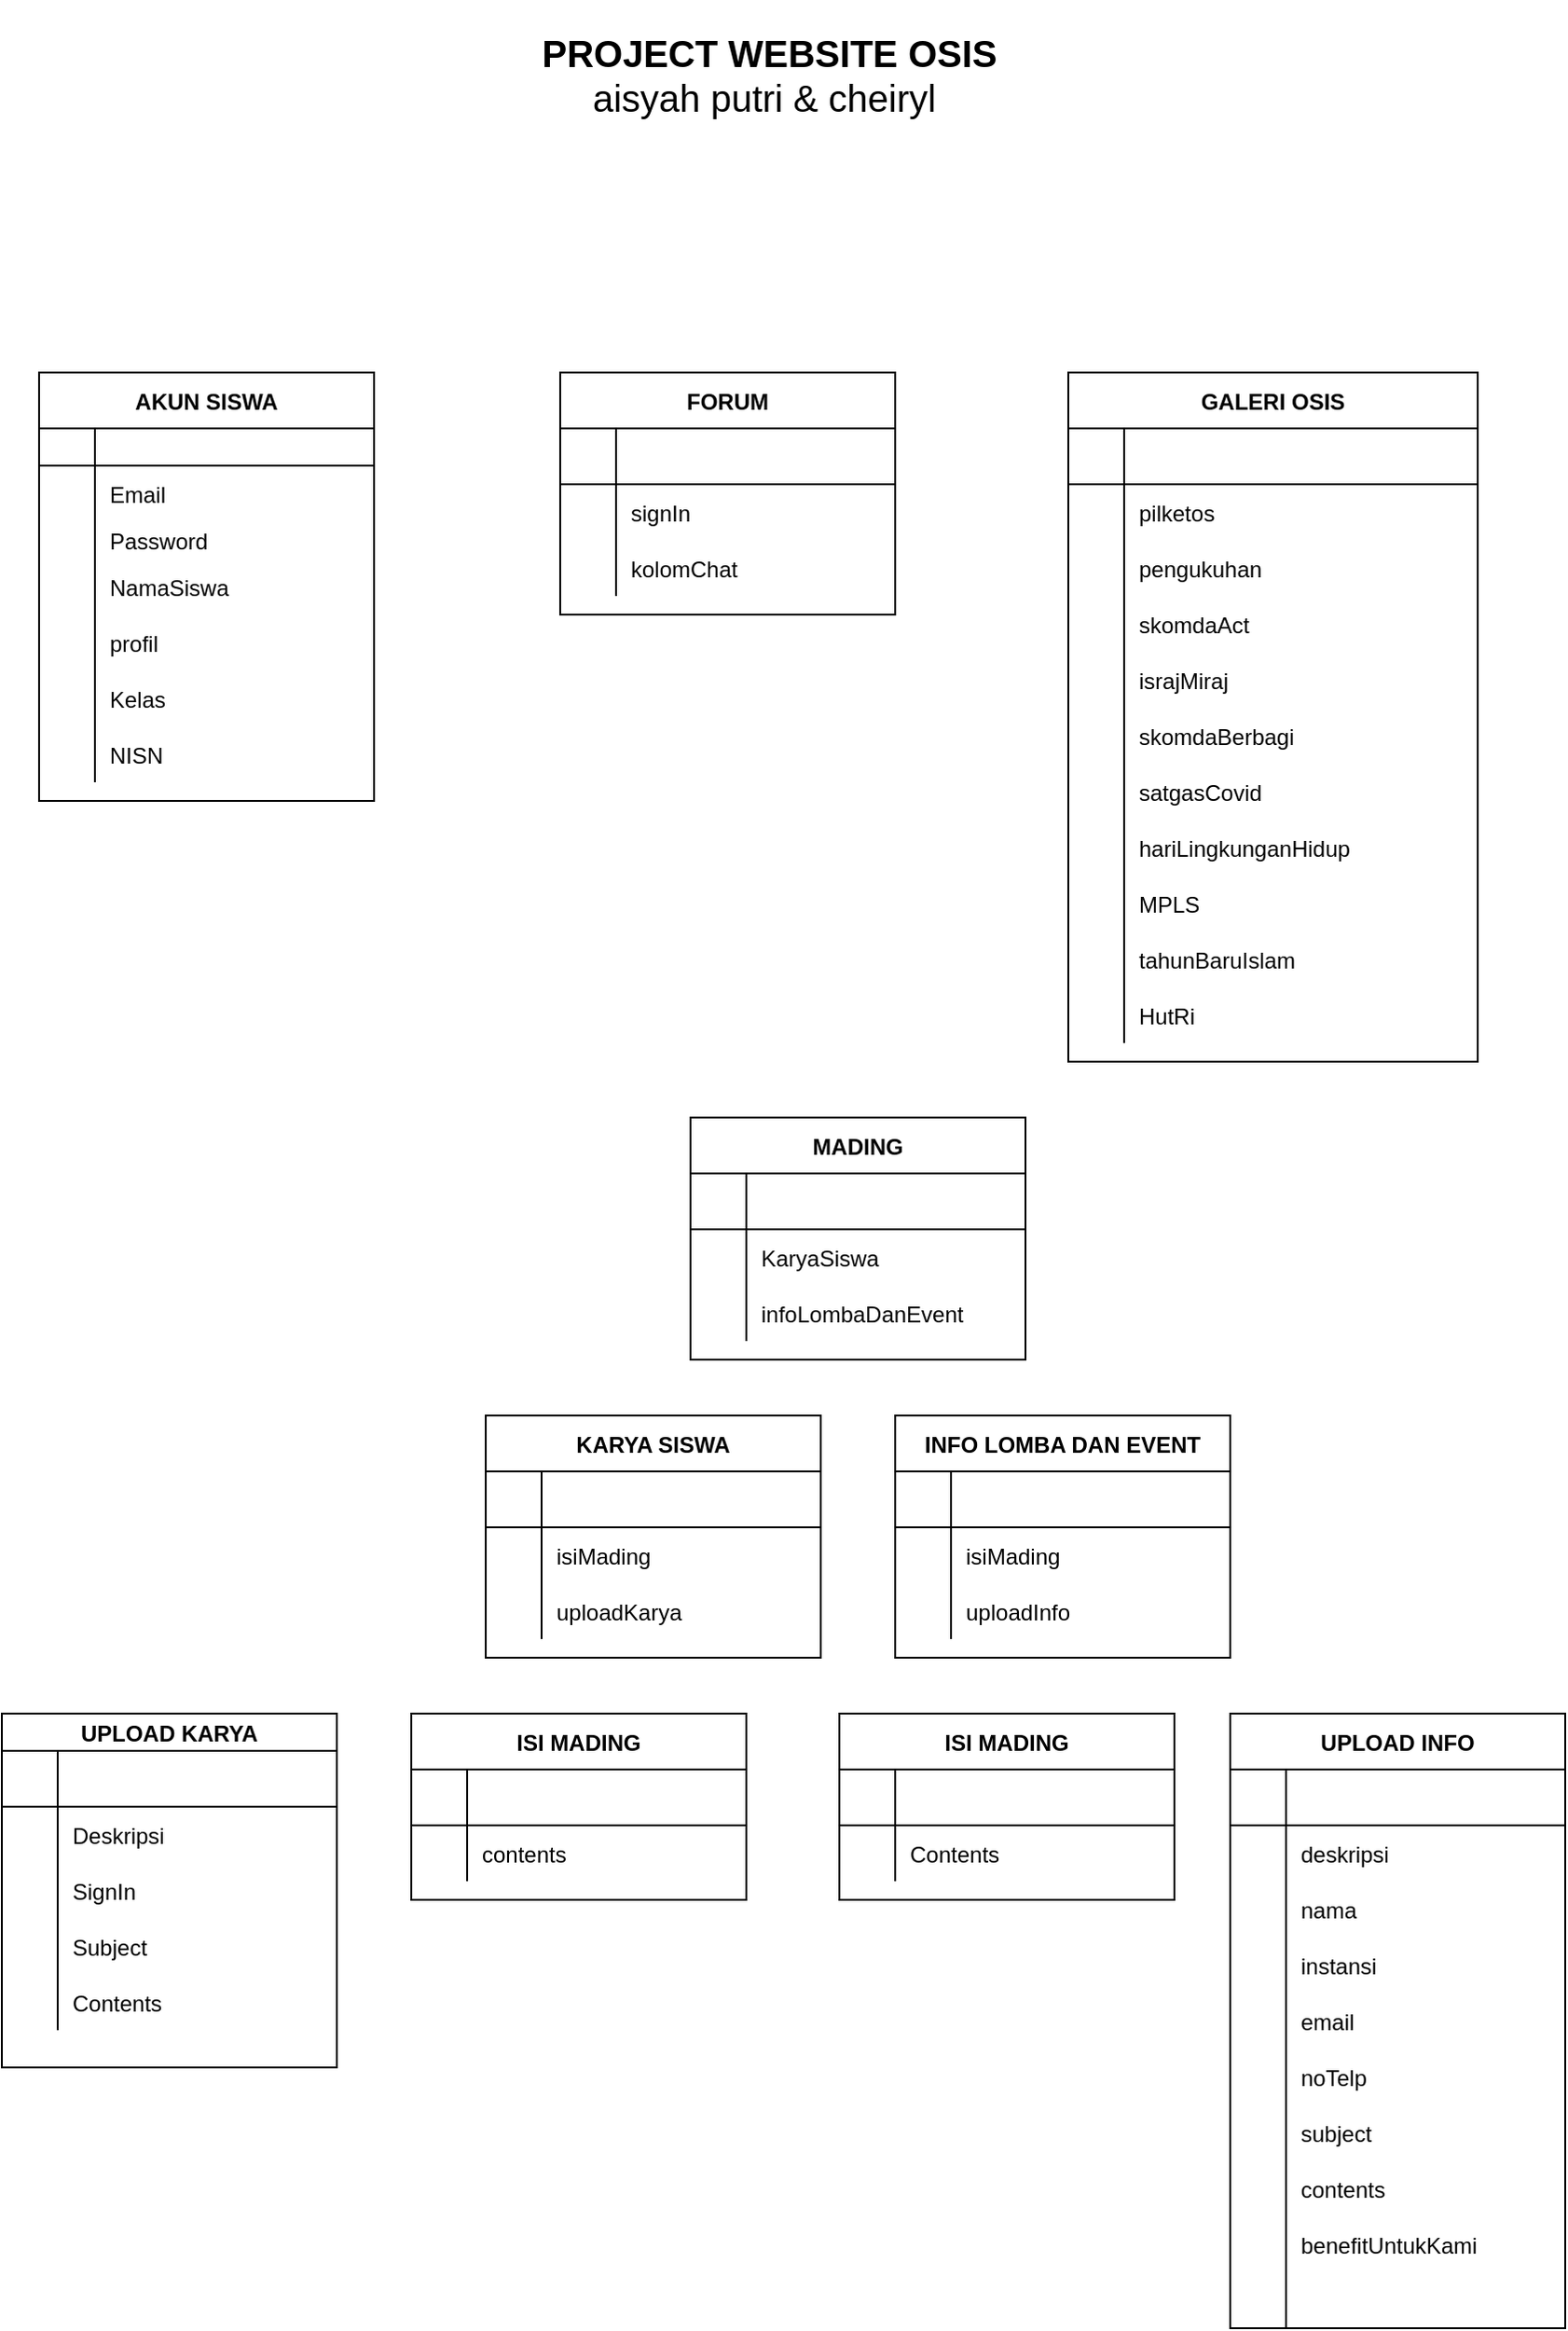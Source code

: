 <mxfile version="15.1.4" type="github">
  <diagram id="heyDnT-MD-f0kGU7w2JP" name="Page-1">
    <mxGraphModel dx="1718" dy="450" grid="1" gridSize="10" guides="1" tooltips="1" connect="1" arrows="1" fold="1" page="1" pageScale="1" pageWidth="850" pageHeight="1100" math="0" shadow="0">
      <root>
        <mxCell id="0" />
        <mxCell id="1" parent="0" />
        <mxCell id="hjJ_T7TfcstUG2nuirOJ-7" value="AKUN SISWA" style="shape=table;startSize=30;container=1;collapsible=1;childLayout=tableLayout;fixedRows=1;rowLines=0;fontStyle=1;align=center;resizeLast=1;" parent="1" vertex="1">
          <mxGeometry x="-820" y="240" width="180" height="230" as="geometry" />
        </mxCell>
        <mxCell id="hjJ_T7TfcstUG2nuirOJ-8" value="" style="shape=partialRectangle;collapsible=0;dropTarget=0;pointerEvents=0;fillColor=none;top=0;left=0;bottom=1;right=0;points=[[0,0.5],[1,0.5]];portConstraint=eastwest;" parent="hjJ_T7TfcstUG2nuirOJ-7" vertex="1">
          <mxGeometry y="30" width="180" height="20" as="geometry" />
        </mxCell>
        <mxCell id="hjJ_T7TfcstUG2nuirOJ-9" value="" style="shape=partialRectangle;connectable=0;fillColor=none;top=0;left=0;bottom=0;right=0;fontStyle=1;overflow=hidden;" parent="hjJ_T7TfcstUG2nuirOJ-8" vertex="1">
          <mxGeometry width="30" height="20" as="geometry" />
        </mxCell>
        <mxCell id="hjJ_T7TfcstUG2nuirOJ-10" value="" style="shape=partialRectangle;connectable=0;fillColor=none;top=0;left=0;bottom=0;right=0;align=left;spacingLeft=6;fontStyle=5;overflow=hidden;" parent="hjJ_T7TfcstUG2nuirOJ-8" vertex="1">
          <mxGeometry x="30" width="150" height="20" as="geometry" />
        </mxCell>
        <mxCell id="hjJ_T7TfcstUG2nuirOJ-11" value="" style="shape=partialRectangle;collapsible=0;dropTarget=0;pointerEvents=0;fillColor=none;top=0;left=0;bottom=0;right=0;points=[[0,0.5],[1,0.5]];portConstraint=eastwest;" parent="hjJ_T7TfcstUG2nuirOJ-7" vertex="1">
          <mxGeometry y="50" width="180" height="30" as="geometry" />
        </mxCell>
        <mxCell id="hjJ_T7TfcstUG2nuirOJ-12" value="" style="shape=partialRectangle;connectable=0;fillColor=none;top=0;left=0;bottom=0;right=0;editable=1;overflow=hidden;" parent="hjJ_T7TfcstUG2nuirOJ-11" vertex="1">
          <mxGeometry width="30" height="30" as="geometry" />
        </mxCell>
        <mxCell id="hjJ_T7TfcstUG2nuirOJ-13" value="Email" style="shape=partialRectangle;connectable=0;fillColor=none;top=0;left=0;bottom=0;right=0;align=left;spacingLeft=6;overflow=hidden;" parent="hjJ_T7TfcstUG2nuirOJ-11" vertex="1">
          <mxGeometry x="30" width="150" height="30" as="geometry" />
        </mxCell>
        <mxCell id="hjJ_T7TfcstUG2nuirOJ-14" value="" style="shape=partialRectangle;collapsible=0;dropTarget=0;pointerEvents=0;fillColor=none;top=0;left=0;bottom=0;right=0;points=[[0,0.5],[1,0.5]];portConstraint=eastwest;" parent="hjJ_T7TfcstUG2nuirOJ-7" vertex="1">
          <mxGeometry y="80" width="180" height="20" as="geometry" />
        </mxCell>
        <mxCell id="hjJ_T7TfcstUG2nuirOJ-15" value="" style="shape=partialRectangle;connectable=0;fillColor=none;top=0;left=0;bottom=0;right=0;editable=1;overflow=hidden;" parent="hjJ_T7TfcstUG2nuirOJ-14" vertex="1">
          <mxGeometry width="30" height="20" as="geometry" />
        </mxCell>
        <mxCell id="hjJ_T7TfcstUG2nuirOJ-16" value="Password" style="shape=partialRectangle;connectable=0;fillColor=none;top=0;left=0;bottom=0;right=0;align=left;spacingLeft=6;overflow=hidden;" parent="hjJ_T7TfcstUG2nuirOJ-14" vertex="1">
          <mxGeometry x="30" width="150" height="20" as="geometry" />
        </mxCell>
        <mxCell id="hjJ_T7TfcstUG2nuirOJ-17" value="" style="shape=partialRectangle;collapsible=0;dropTarget=0;pointerEvents=0;fillColor=none;top=0;left=0;bottom=0;right=0;points=[[0,0.5],[1,0.5]];portConstraint=eastwest;" parent="hjJ_T7TfcstUG2nuirOJ-7" vertex="1">
          <mxGeometry y="100" width="180" height="30" as="geometry" />
        </mxCell>
        <mxCell id="hjJ_T7TfcstUG2nuirOJ-18" value="" style="shape=partialRectangle;connectable=0;fillColor=none;top=0;left=0;bottom=0;right=0;editable=1;overflow=hidden;" parent="hjJ_T7TfcstUG2nuirOJ-17" vertex="1">
          <mxGeometry width="30" height="30" as="geometry" />
        </mxCell>
        <mxCell id="hjJ_T7TfcstUG2nuirOJ-19" value="NamaSiswa" style="shape=partialRectangle;connectable=0;fillColor=none;top=0;left=0;bottom=0;right=0;align=left;spacingLeft=6;overflow=hidden;" parent="hjJ_T7TfcstUG2nuirOJ-17" vertex="1">
          <mxGeometry x="30" width="150" height="30" as="geometry" />
        </mxCell>
        <mxCell id="d8Nx2rKJtawzDlHEP8iE-1" style="shape=partialRectangle;collapsible=0;dropTarget=0;pointerEvents=0;fillColor=none;top=0;left=0;bottom=0;right=0;points=[[0,0.5],[1,0.5]];portConstraint=eastwest;" vertex="1" parent="hjJ_T7TfcstUG2nuirOJ-7">
          <mxGeometry y="130" width="180" height="30" as="geometry" />
        </mxCell>
        <mxCell id="d8Nx2rKJtawzDlHEP8iE-2" style="shape=partialRectangle;connectable=0;fillColor=none;top=0;left=0;bottom=0;right=0;editable=1;overflow=hidden;" vertex="1" parent="d8Nx2rKJtawzDlHEP8iE-1">
          <mxGeometry width="30" height="30" as="geometry" />
        </mxCell>
        <mxCell id="d8Nx2rKJtawzDlHEP8iE-3" value="profil" style="shape=partialRectangle;connectable=0;fillColor=none;top=0;left=0;bottom=0;right=0;align=left;spacingLeft=6;overflow=hidden;" vertex="1" parent="d8Nx2rKJtawzDlHEP8iE-1">
          <mxGeometry x="30" width="150" height="30" as="geometry" />
        </mxCell>
        <mxCell id="hjJ_T7TfcstUG2nuirOJ-20" style="shape=partialRectangle;collapsible=0;dropTarget=0;pointerEvents=0;fillColor=none;top=0;left=0;bottom=0;right=0;points=[[0,0.5],[1,0.5]];portConstraint=eastwest;" parent="hjJ_T7TfcstUG2nuirOJ-7" vertex="1">
          <mxGeometry y="160" width="180" height="30" as="geometry" />
        </mxCell>
        <mxCell id="hjJ_T7TfcstUG2nuirOJ-21" style="shape=partialRectangle;connectable=0;fillColor=none;top=0;left=0;bottom=0;right=0;editable=1;overflow=hidden;" parent="hjJ_T7TfcstUG2nuirOJ-20" vertex="1">
          <mxGeometry width="30" height="30" as="geometry" />
        </mxCell>
        <mxCell id="hjJ_T7TfcstUG2nuirOJ-22" value="Kelas" style="shape=partialRectangle;connectable=0;fillColor=none;top=0;left=0;bottom=0;right=0;align=left;spacingLeft=6;overflow=hidden;" parent="hjJ_T7TfcstUG2nuirOJ-20" vertex="1">
          <mxGeometry x="30" width="150" height="30" as="geometry" />
        </mxCell>
        <mxCell id="hjJ_T7TfcstUG2nuirOJ-23" style="shape=partialRectangle;collapsible=0;dropTarget=0;pointerEvents=0;fillColor=none;top=0;left=0;bottom=0;right=0;points=[[0,0.5],[1,0.5]];portConstraint=eastwest;" parent="hjJ_T7TfcstUG2nuirOJ-7" vertex="1">
          <mxGeometry y="190" width="180" height="30" as="geometry" />
        </mxCell>
        <mxCell id="hjJ_T7TfcstUG2nuirOJ-24" style="shape=partialRectangle;connectable=0;fillColor=none;top=0;left=0;bottom=0;right=0;editable=1;overflow=hidden;" parent="hjJ_T7TfcstUG2nuirOJ-23" vertex="1">
          <mxGeometry width="30" height="30" as="geometry" />
        </mxCell>
        <mxCell id="hjJ_T7TfcstUG2nuirOJ-25" value="NISN" style="shape=partialRectangle;connectable=0;fillColor=none;top=0;left=0;bottom=0;right=0;align=left;spacingLeft=6;overflow=hidden;" parent="hjJ_T7TfcstUG2nuirOJ-23" vertex="1">
          <mxGeometry x="30" width="150" height="30" as="geometry" />
        </mxCell>
        <mxCell id="hjJ_T7TfcstUG2nuirOJ-52" value="GALERI OSIS" style="shape=table;startSize=30;container=1;collapsible=1;childLayout=tableLayout;fixedRows=1;rowLines=0;fontStyle=1;align=center;resizeLast=1;fontColor=#000000;" parent="1" vertex="1">
          <mxGeometry x="-267" y="240" width="220" height="370" as="geometry" />
        </mxCell>
        <mxCell id="hjJ_T7TfcstUG2nuirOJ-53" value="" style="shape=partialRectangle;collapsible=0;dropTarget=0;pointerEvents=0;fillColor=none;top=0;left=0;bottom=1;right=0;points=[[0,0.5],[1,0.5]];portConstraint=eastwest;" parent="hjJ_T7TfcstUG2nuirOJ-52" vertex="1">
          <mxGeometry y="30" width="220" height="30" as="geometry" />
        </mxCell>
        <mxCell id="hjJ_T7TfcstUG2nuirOJ-54" value="" style="shape=partialRectangle;connectable=0;fillColor=none;top=0;left=0;bottom=0;right=0;fontStyle=1;overflow=hidden;" parent="hjJ_T7TfcstUG2nuirOJ-53" vertex="1">
          <mxGeometry width="30" height="30" as="geometry" />
        </mxCell>
        <mxCell id="hjJ_T7TfcstUG2nuirOJ-55" value="" style="shape=partialRectangle;connectable=0;fillColor=none;top=0;left=0;bottom=0;right=0;align=left;spacingLeft=6;fontStyle=5;overflow=hidden;" parent="hjJ_T7TfcstUG2nuirOJ-53" vertex="1">
          <mxGeometry x="30" width="190" height="30" as="geometry" />
        </mxCell>
        <mxCell id="hjJ_T7TfcstUG2nuirOJ-56" value="" style="shape=partialRectangle;collapsible=0;dropTarget=0;pointerEvents=0;fillColor=none;top=0;left=0;bottom=0;right=0;points=[[0,0.5],[1,0.5]];portConstraint=eastwest;" parent="hjJ_T7TfcstUG2nuirOJ-52" vertex="1">
          <mxGeometry y="60" width="220" height="30" as="geometry" />
        </mxCell>
        <mxCell id="hjJ_T7TfcstUG2nuirOJ-57" value="" style="shape=partialRectangle;connectable=0;fillColor=none;top=0;left=0;bottom=0;right=0;editable=1;overflow=hidden;" parent="hjJ_T7TfcstUG2nuirOJ-56" vertex="1">
          <mxGeometry width="30" height="30" as="geometry" />
        </mxCell>
        <mxCell id="hjJ_T7TfcstUG2nuirOJ-58" value="pilketos" style="shape=partialRectangle;connectable=0;fillColor=none;top=0;left=0;bottom=0;right=0;align=left;spacingLeft=6;overflow=hidden;" parent="hjJ_T7TfcstUG2nuirOJ-56" vertex="1">
          <mxGeometry x="30" width="190" height="30" as="geometry" />
        </mxCell>
        <mxCell id="hjJ_T7TfcstUG2nuirOJ-59" value="" style="shape=partialRectangle;collapsible=0;dropTarget=0;pointerEvents=0;fillColor=none;top=0;left=0;bottom=0;right=0;points=[[0,0.5],[1,0.5]];portConstraint=eastwest;" parent="hjJ_T7TfcstUG2nuirOJ-52" vertex="1">
          <mxGeometry y="90" width="220" height="30" as="geometry" />
        </mxCell>
        <mxCell id="hjJ_T7TfcstUG2nuirOJ-60" value="" style="shape=partialRectangle;connectable=0;fillColor=none;top=0;left=0;bottom=0;right=0;editable=1;overflow=hidden;" parent="hjJ_T7TfcstUG2nuirOJ-59" vertex="1">
          <mxGeometry width="30" height="30" as="geometry" />
        </mxCell>
        <mxCell id="hjJ_T7TfcstUG2nuirOJ-61" value="pengukuhan" style="shape=partialRectangle;connectable=0;fillColor=none;top=0;left=0;bottom=0;right=0;align=left;spacingLeft=6;overflow=hidden;" parent="hjJ_T7TfcstUG2nuirOJ-59" vertex="1">
          <mxGeometry x="30" width="190" height="30" as="geometry" />
        </mxCell>
        <mxCell id="hjJ_T7TfcstUG2nuirOJ-62" value="" style="shape=partialRectangle;collapsible=0;dropTarget=0;pointerEvents=0;fillColor=none;top=0;left=0;bottom=0;right=0;points=[[0,0.5],[1,0.5]];portConstraint=eastwest;" parent="hjJ_T7TfcstUG2nuirOJ-52" vertex="1">
          <mxGeometry y="120" width="220" height="30" as="geometry" />
        </mxCell>
        <mxCell id="hjJ_T7TfcstUG2nuirOJ-63" value="" style="shape=partialRectangle;connectable=0;fillColor=none;top=0;left=0;bottom=0;right=0;editable=1;overflow=hidden;" parent="hjJ_T7TfcstUG2nuirOJ-62" vertex="1">
          <mxGeometry width="30" height="30" as="geometry" />
        </mxCell>
        <mxCell id="hjJ_T7TfcstUG2nuirOJ-64" value="skomdaAct" style="shape=partialRectangle;connectable=0;fillColor=none;top=0;left=0;bottom=0;right=0;align=left;spacingLeft=6;overflow=hidden;" parent="hjJ_T7TfcstUG2nuirOJ-62" vertex="1">
          <mxGeometry x="30" width="190" height="30" as="geometry" />
        </mxCell>
        <mxCell id="hjJ_T7TfcstUG2nuirOJ-65" style="shape=partialRectangle;collapsible=0;dropTarget=0;pointerEvents=0;fillColor=none;top=0;left=0;bottom=0;right=0;points=[[0,0.5],[1,0.5]];portConstraint=eastwest;" parent="hjJ_T7TfcstUG2nuirOJ-52" vertex="1">
          <mxGeometry y="150" width="220" height="30" as="geometry" />
        </mxCell>
        <mxCell id="hjJ_T7TfcstUG2nuirOJ-66" style="shape=partialRectangle;connectable=0;fillColor=none;top=0;left=0;bottom=0;right=0;editable=1;overflow=hidden;" parent="hjJ_T7TfcstUG2nuirOJ-65" vertex="1">
          <mxGeometry width="30" height="30" as="geometry" />
        </mxCell>
        <mxCell id="hjJ_T7TfcstUG2nuirOJ-67" value="israjMiraj" style="shape=partialRectangle;connectable=0;fillColor=none;top=0;left=0;bottom=0;right=0;align=left;spacingLeft=6;overflow=hidden;" parent="hjJ_T7TfcstUG2nuirOJ-65" vertex="1">
          <mxGeometry x="30" width="190" height="30" as="geometry" />
        </mxCell>
        <mxCell id="hjJ_T7TfcstUG2nuirOJ-68" style="shape=partialRectangle;collapsible=0;dropTarget=0;pointerEvents=0;fillColor=none;top=0;left=0;bottom=0;right=0;points=[[0,0.5],[1,0.5]];portConstraint=eastwest;" parent="hjJ_T7TfcstUG2nuirOJ-52" vertex="1">
          <mxGeometry y="180" width="220" height="30" as="geometry" />
        </mxCell>
        <mxCell id="hjJ_T7TfcstUG2nuirOJ-69" style="shape=partialRectangle;connectable=0;fillColor=none;top=0;left=0;bottom=0;right=0;editable=1;overflow=hidden;" parent="hjJ_T7TfcstUG2nuirOJ-68" vertex="1">
          <mxGeometry width="30" height="30" as="geometry" />
        </mxCell>
        <mxCell id="hjJ_T7TfcstUG2nuirOJ-70" value="skomdaBerbagi" style="shape=partialRectangle;connectable=0;fillColor=none;top=0;left=0;bottom=0;right=0;align=left;spacingLeft=6;overflow=hidden;" parent="hjJ_T7TfcstUG2nuirOJ-68" vertex="1">
          <mxGeometry x="30" width="190" height="30" as="geometry" />
        </mxCell>
        <mxCell id="hjJ_T7TfcstUG2nuirOJ-71" style="shape=partialRectangle;collapsible=0;dropTarget=0;pointerEvents=0;fillColor=none;top=0;left=0;bottom=0;right=0;points=[[0,0.5],[1,0.5]];portConstraint=eastwest;" parent="hjJ_T7TfcstUG2nuirOJ-52" vertex="1">
          <mxGeometry y="210" width="220" height="30" as="geometry" />
        </mxCell>
        <mxCell id="hjJ_T7TfcstUG2nuirOJ-72" style="shape=partialRectangle;connectable=0;fillColor=none;top=0;left=0;bottom=0;right=0;editable=1;overflow=hidden;" parent="hjJ_T7TfcstUG2nuirOJ-71" vertex="1">
          <mxGeometry width="30" height="30" as="geometry" />
        </mxCell>
        <mxCell id="hjJ_T7TfcstUG2nuirOJ-73" value="satgasCovid " style="shape=partialRectangle;connectable=0;fillColor=none;top=0;left=0;bottom=0;right=0;align=left;spacingLeft=6;overflow=hidden;" parent="hjJ_T7TfcstUG2nuirOJ-71" vertex="1">
          <mxGeometry x="30" width="190" height="30" as="geometry" />
        </mxCell>
        <mxCell id="hjJ_T7TfcstUG2nuirOJ-74" style="shape=partialRectangle;collapsible=0;dropTarget=0;pointerEvents=0;fillColor=none;top=0;left=0;bottom=0;right=0;points=[[0,0.5],[1,0.5]];portConstraint=eastwest;" parent="hjJ_T7TfcstUG2nuirOJ-52" vertex="1">
          <mxGeometry y="240" width="220" height="30" as="geometry" />
        </mxCell>
        <mxCell id="hjJ_T7TfcstUG2nuirOJ-75" style="shape=partialRectangle;connectable=0;fillColor=none;top=0;left=0;bottom=0;right=0;editable=1;overflow=hidden;" parent="hjJ_T7TfcstUG2nuirOJ-74" vertex="1">
          <mxGeometry width="30" height="30" as="geometry" />
        </mxCell>
        <mxCell id="hjJ_T7TfcstUG2nuirOJ-76" value="hariLingkunganHidup" style="shape=partialRectangle;connectable=0;fillColor=none;top=0;left=0;bottom=0;right=0;align=left;spacingLeft=6;overflow=hidden;" parent="hjJ_T7TfcstUG2nuirOJ-74" vertex="1">
          <mxGeometry x="30" width="190" height="30" as="geometry" />
        </mxCell>
        <mxCell id="hjJ_T7TfcstUG2nuirOJ-77" style="shape=partialRectangle;collapsible=0;dropTarget=0;pointerEvents=0;fillColor=none;top=0;left=0;bottom=0;right=0;points=[[0,0.5],[1,0.5]];portConstraint=eastwest;" parent="hjJ_T7TfcstUG2nuirOJ-52" vertex="1">
          <mxGeometry y="270" width="220" height="30" as="geometry" />
        </mxCell>
        <mxCell id="hjJ_T7TfcstUG2nuirOJ-78" style="shape=partialRectangle;connectable=0;fillColor=none;top=0;left=0;bottom=0;right=0;editable=1;overflow=hidden;" parent="hjJ_T7TfcstUG2nuirOJ-77" vertex="1">
          <mxGeometry width="30" height="30" as="geometry" />
        </mxCell>
        <mxCell id="hjJ_T7TfcstUG2nuirOJ-79" value="MPLS" style="shape=partialRectangle;connectable=0;fillColor=none;top=0;left=0;bottom=0;right=0;align=left;spacingLeft=6;overflow=hidden;" parent="hjJ_T7TfcstUG2nuirOJ-77" vertex="1">
          <mxGeometry x="30" width="190" height="30" as="geometry" />
        </mxCell>
        <mxCell id="hjJ_T7TfcstUG2nuirOJ-80" style="shape=partialRectangle;collapsible=0;dropTarget=0;pointerEvents=0;fillColor=none;top=0;left=0;bottom=0;right=0;points=[[0,0.5],[1,0.5]];portConstraint=eastwest;" parent="hjJ_T7TfcstUG2nuirOJ-52" vertex="1">
          <mxGeometry y="300" width="220" height="30" as="geometry" />
        </mxCell>
        <mxCell id="hjJ_T7TfcstUG2nuirOJ-81" style="shape=partialRectangle;connectable=0;fillColor=none;top=0;left=0;bottom=0;right=0;editable=1;overflow=hidden;" parent="hjJ_T7TfcstUG2nuirOJ-80" vertex="1">
          <mxGeometry width="30" height="30" as="geometry" />
        </mxCell>
        <mxCell id="hjJ_T7TfcstUG2nuirOJ-82" value="tahunBaruIslam" style="shape=partialRectangle;connectable=0;fillColor=none;top=0;left=0;bottom=0;right=0;align=left;spacingLeft=6;overflow=hidden;" parent="hjJ_T7TfcstUG2nuirOJ-80" vertex="1">
          <mxGeometry x="30" width="190" height="30" as="geometry" />
        </mxCell>
        <mxCell id="hjJ_T7TfcstUG2nuirOJ-83" style="shape=partialRectangle;collapsible=0;dropTarget=0;pointerEvents=0;fillColor=none;top=0;left=0;bottom=0;right=0;points=[[0,0.5],[1,0.5]];portConstraint=eastwest;" parent="hjJ_T7TfcstUG2nuirOJ-52" vertex="1">
          <mxGeometry y="330" width="220" height="30" as="geometry" />
        </mxCell>
        <mxCell id="hjJ_T7TfcstUG2nuirOJ-84" style="shape=partialRectangle;connectable=0;fillColor=none;top=0;left=0;bottom=0;right=0;editable=1;overflow=hidden;" parent="hjJ_T7TfcstUG2nuirOJ-83" vertex="1">
          <mxGeometry width="30" height="30" as="geometry" />
        </mxCell>
        <mxCell id="hjJ_T7TfcstUG2nuirOJ-85" value="HutRi" style="shape=partialRectangle;connectable=0;fillColor=none;top=0;left=0;bottom=0;right=0;align=left;spacingLeft=6;overflow=hidden;" parent="hjJ_T7TfcstUG2nuirOJ-83" vertex="1">
          <mxGeometry x="30" width="190" height="30" as="geometry" />
        </mxCell>
        <mxCell id="hjJ_T7TfcstUG2nuirOJ-86" value="FORUM" style="shape=table;startSize=30;container=1;collapsible=1;childLayout=tableLayout;fixedRows=1;rowLines=0;fontStyle=1;align=center;resizeLast=1;fontColor=#000000;" parent="1" vertex="1">
          <mxGeometry x="-540" y="240" width="180" height="130" as="geometry" />
        </mxCell>
        <mxCell id="hjJ_T7TfcstUG2nuirOJ-87" value="" style="shape=partialRectangle;collapsible=0;dropTarget=0;pointerEvents=0;fillColor=none;top=0;left=0;bottom=1;right=0;points=[[0,0.5],[1,0.5]];portConstraint=eastwest;" parent="hjJ_T7TfcstUG2nuirOJ-86" vertex="1">
          <mxGeometry y="30" width="180" height="30" as="geometry" />
        </mxCell>
        <mxCell id="hjJ_T7TfcstUG2nuirOJ-88" value="" style="shape=partialRectangle;connectable=0;fillColor=none;top=0;left=0;bottom=0;right=0;fontStyle=1;overflow=hidden;" parent="hjJ_T7TfcstUG2nuirOJ-87" vertex="1">
          <mxGeometry width="30" height="30" as="geometry" />
        </mxCell>
        <mxCell id="hjJ_T7TfcstUG2nuirOJ-89" value="" style="shape=partialRectangle;connectable=0;fillColor=none;top=0;left=0;bottom=0;right=0;align=left;spacingLeft=6;fontStyle=5;overflow=hidden;" parent="hjJ_T7TfcstUG2nuirOJ-87" vertex="1">
          <mxGeometry x="30" width="150" height="30" as="geometry" />
        </mxCell>
        <mxCell id="hjJ_T7TfcstUG2nuirOJ-90" value="" style="shape=partialRectangle;collapsible=0;dropTarget=0;pointerEvents=0;fillColor=none;top=0;left=0;bottom=0;right=0;points=[[0,0.5],[1,0.5]];portConstraint=eastwest;" parent="hjJ_T7TfcstUG2nuirOJ-86" vertex="1">
          <mxGeometry y="60" width="180" height="30" as="geometry" />
        </mxCell>
        <mxCell id="hjJ_T7TfcstUG2nuirOJ-91" value="" style="shape=partialRectangle;connectable=0;fillColor=none;top=0;left=0;bottom=0;right=0;editable=1;overflow=hidden;" parent="hjJ_T7TfcstUG2nuirOJ-90" vertex="1">
          <mxGeometry width="30" height="30" as="geometry" />
        </mxCell>
        <mxCell id="hjJ_T7TfcstUG2nuirOJ-92" value="signIn" style="shape=partialRectangle;connectable=0;fillColor=none;top=0;left=0;bottom=0;right=0;align=left;spacingLeft=6;overflow=hidden;" parent="hjJ_T7TfcstUG2nuirOJ-90" vertex="1">
          <mxGeometry x="30" width="150" height="30" as="geometry" />
        </mxCell>
        <mxCell id="hjJ_T7TfcstUG2nuirOJ-93" value="" style="shape=partialRectangle;collapsible=0;dropTarget=0;pointerEvents=0;fillColor=none;top=0;left=0;bottom=0;right=0;points=[[0,0.5],[1,0.5]];portConstraint=eastwest;" parent="hjJ_T7TfcstUG2nuirOJ-86" vertex="1">
          <mxGeometry y="90" width="180" height="30" as="geometry" />
        </mxCell>
        <mxCell id="hjJ_T7TfcstUG2nuirOJ-94" value="" style="shape=partialRectangle;connectable=0;fillColor=none;top=0;left=0;bottom=0;right=0;editable=1;overflow=hidden;" parent="hjJ_T7TfcstUG2nuirOJ-93" vertex="1">
          <mxGeometry width="30" height="30" as="geometry" />
        </mxCell>
        <mxCell id="hjJ_T7TfcstUG2nuirOJ-95" value="kolomChat" style="shape=partialRectangle;connectable=0;fillColor=none;top=0;left=0;bottom=0;right=0;align=left;spacingLeft=6;overflow=hidden;" parent="hjJ_T7TfcstUG2nuirOJ-93" vertex="1">
          <mxGeometry x="30" width="150" height="30" as="geometry" />
        </mxCell>
        <mxCell id="-sHAoICdknif9bOO1UPo-20" value="MADING" style="shape=table;startSize=30;container=1;collapsible=1;childLayout=tableLayout;fixedRows=1;rowLines=0;fontStyle=1;align=center;resizeLast=1;fontColor=#000000;" parent="1" vertex="1">
          <mxGeometry x="-470" y="640" width="180" height="130" as="geometry" />
        </mxCell>
        <mxCell id="-sHAoICdknif9bOO1UPo-21" value="" style="shape=partialRectangle;collapsible=0;dropTarget=0;pointerEvents=0;fillColor=none;top=0;left=0;bottom=1;right=0;points=[[0,0.5],[1,0.5]];portConstraint=eastwest;" parent="-sHAoICdknif9bOO1UPo-20" vertex="1">
          <mxGeometry y="30" width="180" height="30" as="geometry" />
        </mxCell>
        <mxCell id="-sHAoICdknif9bOO1UPo-22" value="" style="shape=partialRectangle;connectable=0;fillColor=none;top=0;left=0;bottom=0;right=0;fontStyle=1;overflow=hidden;" parent="-sHAoICdknif9bOO1UPo-21" vertex="1">
          <mxGeometry width="30" height="30" as="geometry" />
        </mxCell>
        <mxCell id="-sHAoICdknif9bOO1UPo-23" value="" style="shape=partialRectangle;connectable=0;fillColor=none;top=0;left=0;bottom=0;right=0;align=left;spacingLeft=6;fontStyle=5;overflow=hidden;" parent="-sHAoICdknif9bOO1UPo-21" vertex="1">
          <mxGeometry x="30" width="150" height="30" as="geometry" />
        </mxCell>
        <mxCell id="-sHAoICdknif9bOO1UPo-24" value="" style="shape=partialRectangle;collapsible=0;dropTarget=0;pointerEvents=0;fillColor=none;top=0;left=0;bottom=0;right=0;points=[[0,0.5],[1,0.5]];portConstraint=eastwest;" parent="-sHAoICdknif9bOO1UPo-20" vertex="1">
          <mxGeometry y="60" width="180" height="30" as="geometry" />
        </mxCell>
        <mxCell id="-sHAoICdknif9bOO1UPo-25" value="" style="shape=partialRectangle;connectable=0;fillColor=none;top=0;left=0;bottom=0;right=0;editable=1;overflow=hidden;" parent="-sHAoICdknif9bOO1UPo-24" vertex="1">
          <mxGeometry width="30" height="30" as="geometry" />
        </mxCell>
        <mxCell id="-sHAoICdknif9bOO1UPo-26" value="KaryaSiswa" style="shape=partialRectangle;connectable=0;fillColor=none;top=0;left=0;bottom=0;right=0;align=left;spacingLeft=6;overflow=hidden;" parent="-sHAoICdknif9bOO1UPo-24" vertex="1">
          <mxGeometry x="30" width="150" height="30" as="geometry" />
        </mxCell>
        <mxCell id="-sHAoICdknif9bOO1UPo-27" value="" style="shape=partialRectangle;collapsible=0;dropTarget=0;pointerEvents=0;fillColor=none;top=0;left=0;bottom=0;right=0;points=[[0,0.5],[1,0.5]];portConstraint=eastwest;" parent="-sHAoICdknif9bOO1UPo-20" vertex="1">
          <mxGeometry y="90" width="180" height="30" as="geometry" />
        </mxCell>
        <mxCell id="-sHAoICdknif9bOO1UPo-28" value="" style="shape=partialRectangle;connectable=0;fillColor=none;top=0;left=0;bottom=0;right=0;editable=1;overflow=hidden;" parent="-sHAoICdknif9bOO1UPo-27" vertex="1">
          <mxGeometry width="30" height="30" as="geometry" />
        </mxCell>
        <mxCell id="-sHAoICdknif9bOO1UPo-29" value="infoLombaDanEvent" style="shape=partialRectangle;connectable=0;fillColor=none;top=0;left=0;bottom=0;right=0;align=left;spacingLeft=6;overflow=hidden;" parent="-sHAoICdknif9bOO1UPo-27" vertex="1">
          <mxGeometry x="30" width="150" height="30" as="geometry" />
        </mxCell>
        <mxCell id="-sHAoICdknif9bOO1UPo-33" value="ISI MADING" style="shape=table;startSize=30;container=1;collapsible=1;childLayout=tableLayout;fixedRows=1;rowLines=0;fontStyle=1;align=center;resizeLast=1;fontColor=#000000;" parent="1" vertex="1">
          <mxGeometry x="-390" y="960" width="180" height="100" as="geometry" />
        </mxCell>
        <mxCell id="-sHAoICdknif9bOO1UPo-34" value="" style="shape=partialRectangle;collapsible=0;dropTarget=0;pointerEvents=0;fillColor=none;top=0;left=0;bottom=1;right=0;points=[[0,0.5],[1,0.5]];portConstraint=eastwest;" parent="-sHAoICdknif9bOO1UPo-33" vertex="1">
          <mxGeometry y="30" width="180" height="30" as="geometry" />
        </mxCell>
        <mxCell id="-sHAoICdknif9bOO1UPo-35" value="" style="shape=partialRectangle;connectable=0;fillColor=none;top=0;left=0;bottom=0;right=0;fontStyle=1;overflow=hidden;" parent="-sHAoICdknif9bOO1UPo-34" vertex="1">
          <mxGeometry width="30" height="30" as="geometry" />
        </mxCell>
        <mxCell id="-sHAoICdknif9bOO1UPo-36" value="" style="shape=partialRectangle;connectable=0;fillColor=none;top=0;left=0;bottom=0;right=0;align=left;spacingLeft=6;fontStyle=5;overflow=hidden;" parent="-sHAoICdknif9bOO1UPo-34" vertex="1">
          <mxGeometry x="30" width="150" height="30" as="geometry" />
        </mxCell>
        <mxCell id="-sHAoICdknif9bOO1UPo-37" value="" style="shape=partialRectangle;collapsible=0;dropTarget=0;pointerEvents=0;fillColor=none;top=0;left=0;bottom=0;right=0;points=[[0,0.5],[1,0.5]];portConstraint=eastwest;" parent="-sHAoICdknif9bOO1UPo-33" vertex="1">
          <mxGeometry y="60" width="180" height="30" as="geometry" />
        </mxCell>
        <mxCell id="-sHAoICdknif9bOO1UPo-38" value="" style="shape=partialRectangle;connectable=0;fillColor=none;top=0;left=0;bottom=0;right=0;editable=1;overflow=hidden;" parent="-sHAoICdknif9bOO1UPo-37" vertex="1">
          <mxGeometry width="30" height="30" as="geometry" />
        </mxCell>
        <mxCell id="-sHAoICdknif9bOO1UPo-39" value="Contents" style="shape=partialRectangle;connectable=0;fillColor=none;top=0;left=0;bottom=0;right=0;align=left;spacingLeft=6;overflow=hidden;" parent="-sHAoICdknif9bOO1UPo-37" vertex="1">
          <mxGeometry x="30" width="150" height="30" as="geometry" />
        </mxCell>
        <mxCell id="-sHAoICdknif9bOO1UPo-43" value="UPLOAD KARYA" style="shape=table;startSize=20;container=1;collapsible=1;childLayout=tableLayout;fixedRows=1;rowLines=0;fontStyle=1;align=center;resizeLast=1;fontColor=#000000;" parent="1" vertex="1">
          <mxGeometry x="-840" y="960" width="180" height="190" as="geometry" />
        </mxCell>
        <mxCell id="-sHAoICdknif9bOO1UPo-44" value="" style="shape=partialRectangle;collapsible=0;dropTarget=0;pointerEvents=0;fillColor=none;top=0;left=0;bottom=1;right=0;points=[[0,0.5],[1,0.5]];portConstraint=eastwest;" parent="-sHAoICdknif9bOO1UPo-43" vertex="1">
          <mxGeometry y="20" width="180" height="30" as="geometry" />
        </mxCell>
        <mxCell id="-sHAoICdknif9bOO1UPo-45" value="" style="shape=partialRectangle;connectable=0;fillColor=none;top=0;left=0;bottom=0;right=0;fontStyle=1;overflow=hidden;" parent="-sHAoICdknif9bOO1UPo-44" vertex="1">
          <mxGeometry width="30" height="30" as="geometry" />
        </mxCell>
        <mxCell id="-sHAoICdknif9bOO1UPo-46" value="" style="shape=partialRectangle;connectable=0;fillColor=none;top=0;left=0;bottom=0;right=0;align=left;spacingLeft=6;fontStyle=5;overflow=hidden;" parent="-sHAoICdknif9bOO1UPo-44" vertex="1">
          <mxGeometry x="30" width="150" height="30" as="geometry" />
        </mxCell>
        <mxCell id="-sHAoICdknif9bOO1UPo-47" value="" style="shape=partialRectangle;collapsible=0;dropTarget=0;pointerEvents=0;fillColor=none;top=0;left=0;bottom=0;right=0;points=[[0,0.5],[1,0.5]];portConstraint=eastwest;" parent="-sHAoICdknif9bOO1UPo-43" vertex="1">
          <mxGeometry y="50" width="180" height="30" as="geometry" />
        </mxCell>
        <mxCell id="-sHAoICdknif9bOO1UPo-48" value="" style="shape=partialRectangle;connectable=0;fillColor=none;top=0;left=0;bottom=0;right=0;editable=1;overflow=hidden;" parent="-sHAoICdknif9bOO1UPo-47" vertex="1">
          <mxGeometry width="30" height="30" as="geometry" />
        </mxCell>
        <mxCell id="-sHAoICdknif9bOO1UPo-49" value="Deskripsi" style="shape=partialRectangle;connectable=0;fillColor=none;top=0;left=0;bottom=0;right=0;align=left;spacingLeft=6;overflow=hidden;" parent="-sHAoICdknif9bOO1UPo-47" vertex="1">
          <mxGeometry x="30" width="150" height="30" as="geometry" />
        </mxCell>
        <mxCell id="-sHAoICdknif9bOO1UPo-50" value="" style="shape=partialRectangle;collapsible=0;dropTarget=0;pointerEvents=0;fillColor=none;top=0;left=0;bottom=0;right=0;points=[[0,0.5],[1,0.5]];portConstraint=eastwest;" parent="-sHAoICdknif9bOO1UPo-43" vertex="1">
          <mxGeometry y="80" width="180" height="30" as="geometry" />
        </mxCell>
        <mxCell id="-sHAoICdknif9bOO1UPo-51" value="" style="shape=partialRectangle;connectable=0;fillColor=none;top=0;left=0;bottom=0;right=0;editable=1;overflow=hidden;" parent="-sHAoICdknif9bOO1UPo-50" vertex="1">
          <mxGeometry width="30" height="30" as="geometry" />
        </mxCell>
        <mxCell id="-sHAoICdknif9bOO1UPo-52" value="SignIn" style="shape=partialRectangle;connectable=0;fillColor=none;top=0;left=0;bottom=0;right=0;align=left;spacingLeft=6;overflow=hidden;" parent="-sHAoICdknif9bOO1UPo-50" vertex="1">
          <mxGeometry x="30" width="150" height="30" as="geometry" />
        </mxCell>
        <mxCell id="-sHAoICdknif9bOO1UPo-53" style="shape=partialRectangle;collapsible=0;dropTarget=0;pointerEvents=0;fillColor=none;top=0;left=0;bottom=0;right=0;points=[[0,0.5],[1,0.5]];portConstraint=eastwest;" parent="-sHAoICdknif9bOO1UPo-43" vertex="1">
          <mxGeometry y="110" width="180" height="30" as="geometry" />
        </mxCell>
        <mxCell id="-sHAoICdknif9bOO1UPo-54" style="shape=partialRectangle;connectable=0;fillColor=none;top=0;left=0;bottom=0;right=0;editable=1;overflow=hidden;" parent="-sHAoICdknif9bOO1UPo-53" vertex="1">
          <mxGeometry width="30" height="30" as="geometry" />
        </mxCell>
        <mxCell id="-sHAoICdknif9bOO1UPo-55" value="Subject" style="shape=partialRectangle;connectable=0;fillColor=none;top=0;left=0;bottom=0;right=0;align=left;spacingLeft=6;overflow=hidden;" parent="-sHAoICdknif9bOO1UPo-53" vertex="1">
          <mxGeometry x="30" width="150" height="30" as="geometry" />
        </mxCell>
        <mxCell id="-sHAoICdknif9bOO1UPo-56" style="shape=partialRectangle;collapsible=0;dropTarget=0;pointerEvents=0;fillColor=none;top=0;left=0;bottom=0;right=0;points=[[0,0.5],[1,0.5]];portConstraint=eastwest;" parent="-sHAoICdknif9bOO1UPo-43" vertex="1">
          <mxGeometry y="140" width="180" height="30" as="geometry" />
        </mxCell>
        <mxCell id="-sHAoICdknif9bOO1UPo-57" style="shape=partialRectangle;connectable=0;fillColor=none;top=0;left=0;bottom=0;right=0;editable=1;overflow=hidden;" parent="-sHAoICdknif9bOO1UPo-56" vertex="1">
          <mxGeometry width="30" height="30" as="geometry" />
        </mxCell>
        <mxCell id="-sHAoICdknif9bOO1UPo-58" value="Contents" style="shape=partialRectangle;connectable=0;fillColor=none;top=0;left=0;bottom=0;right=0;align=left;spacingLeft=6;overflow=hidden;" parent="-sHAoICdknif9bOO1UPo-56" vertex="1">
          <mxGeometry x="30" width="150" height="30" as="geometry" />
        </mxCell>
        <mxCell id="hjJ_T7TfcstUG2nuirOJ-125" value="UPLOAD INFO" style="shape=table;startSize=30;container=1;collapsible=1;childLayout=tableLayout;fixedRows=1;rowLines=0;fontStyle=1;align=center;resizeLast=1;fontColor=#000000;" parent="1" vertex="1">
          <mxGeometry x="-180" y="960" width="180" height="330" as="geometry" />
        </mxCell>
        <mxCell id="hjJ_T7TfcstUG2nuirOJ-126" value="" style="shape=partialRectangle;collapsible=0;dropTarget=0;pointerEvents=0;fillColor=none;top=0;left=0;bottom=1;right=0;points=[[0,0.5],[1,0.5]];portConstraint=eastwest;" parent="hjJ_T7TfcstUG2nuirOJ-125" vertex="1">
          <mxGeometry y="30" width="180" height="30" as="geometry" />
        </mxCell>
        <mxCell id="hjJ_T7TfcstUG2nuirOJ-127" value="" style="shape=partialRectangle;connectable=0;fillColor=none;top=0;left=0;bottom=0;right=0;fontStyle=1;overflow=hidden;" parent="hjJ_T7TfcstUG2nuirOJ-126" vertex="1">
          <mxGeometry width="30" height="30" as="geometry" />
        </mxCell>
        <mxCell id="hjJ_T7TfcstUG2nuirOJ-128" value="" style="shape=partialRectangle;connectable=0;fillColor=none;top=0;left=0;bottom=0;right=0;align=left;spacingLeft=6;fontStyle=5;overflow=hidden;" parent="hjJ_T7TfcstUG2nuirOJ-126" vertex="1">
          <mxGeometry x="30" width="150" height="30" as="geometry" />
        </mxCell>
        <mxCell id="hjJ_T7TfcstUG2nuirOJ-129" value="" style="shape=partialRectangle;collapsible=0;dropTarget=0;pointerEvents=0;fillColor=none;top=0;left=0;bottom=0;right=0;points=[[0,0.5],[1,0.5]];portConstraint=eastwest;" parent="hjJ_T7TfcstUG2nuirOJ-125" vertex="1">
          <mxGeometry y="60" width="180" height="30" as="geometry" />
        </mxCell>
        <mxCell id="hjJ_T7TfcstUG2nuirOJ-130" value="" style="shape=partialRectangle;connectable=0;fillColor=none;top=0;left=0;bottom=0;right=0;editable=1;overflow=hidden;" parent="hjJ_T7TfcstUG2nuirOJ-129" vertex="1">
          <mxGeometry width="30" height="30" as="geometry" />
        </mxCell>
        <mxCell id="hjJ_T7TfcstUG2nuirOJ-131" value="deskripsi" style="shape=partialRectangle;connectable=0;fillColor=none;top=0;left=0;bottom=0;right=0;align=left;spacingLeft=6;overflow=hidden;" parent="hjJ_T7TfcstUG2nuirOJ-129" vertex="1">
          <mxGeometry x="30" width="150" height="30" as="geometry" />
        </mxCell>
        <mxCell id="hjJ_T7TfcstUG2nuirOJ-132" value="" style="shape=partialRectangle;collapsible=0;dropTarget=0;pointerEvents=0;fillColor=none;top=0;left=0;bottom=0;right=0;points=[[0,0.5],[1,0.5]];portConstraint=eastwest;" parent="hjJ_T7TfcstUG2nuirOJ-125" vertex="1">
          <mxGeometry y="90" width="180" height="30" as="geometry" />
        </mxCell>
        <mxCell id="hjJ_T7TfcstUG2nuirOJ-133" value="" style="shape=partialRectangle;connectable=0;fillColor=none;top=0;left=0;bottom=0;right=0;editable=1;overflow=hidden;" parent="hjJ_T7TfcstUG2nuirOJ-132" vertex="1">
          <mxGeometry width="30" height="30" as="geometry" />
        </mxCell>
        <mxCell id="hjJ_T7TfcstUG2nuirOJ-134" value="nama" style="shape=partialRectangle;connectable=0;fillColor=none;top=0;left=0;bottom=0;right=0;align=left;spacingLeft=6;overflow=hidden;" parent="hjJ_T7TfcstUG2nuirOJ-132" vertex="1">
          <mxGeometry x="30" width="150" height="30" as="geometry" />
        </mxCell>
        <mxCell id="hjJ_T7TfcstUG2nuirOJ-135" value="" style="shape=partialRectangle;collapsible=0;dropTarget=0;pointerEvents=0;fillColor=none;top=0;left=0;bottom=0;right=0;points=[[0,0.5],[1,0.5]];portConstraint=eastwest;" parent="hjJ_T7TfcstUG2nuirOJ-125" vertex="1">
          <mxGeometry y="120" width="180" height="30" as="geometry" />
        </mxCell>
        <mxCell id="hjJ_T7TfcstUG2nuirOJ-136" value="" style="shape=partialRectangle;connectable=0;fillColor=none;top=0;left=0;bottom=0;right=0;editable=1;overflow=hidden;" parent="hjJ_T7TfcstUG2nuirOJ-135" vertex="1">
          <mxGeometry width="30" height="30" as="geometry" />
        </mxCell>
        <mxCell id="hjJ_T7TfcstUG2nuirOJ-137" value="instansi" style="shape=partialRectangle;connectable=0;fillColor=none;top=0;left=0;bottom=0;right=0;align=left;spacingLeft=6;overflow=hidden;" parent="hjJ_T7TfcstUG2nuirOJ-135" vertex="1">
          <mxGeometry x="30" width="150" height="30" as="geometry" />
        </mxCell>
        <mxCell id="hjJ_T7TfcstUG2nuirOJ-138" style="shape=partialRectangle;collapsible=0;dropTarget=0;pointerEvents=0;fillColor=none;top=0;left=0;bottom=0;right=0;points=[[0,0.5],[1,0.5]];portConstraint=eastwest;" parent="hjJ_T7TfcstUG2nuirOJ-125" vertex="1">
          <mxGeometry y="150" width="180" height="30" as="geometry" />
        </mxCell>
        <mxCell id="hjJ_T7TfcstUG2nuirOJ-139" style="shape=partialRectangle;connectable=0;fillColor=none;top=0;left=0;bottom=0;right=0;editable=1;overflow=hidden;" parent="hjJ_T7TfcstUG2nuirOJ-138" vertex="1">
          <mxGeometry width="30" height="30" as="geometry" />
        </mxCell>
        <mxCell id="hjJ_T7TfcstUG2nuirOJ-140" value="email" style="shape=partialRectangle;connectable=0;fillColor=none;top=0;left=0;bottom=0;right=0;align=left;spacingLeft=6;overflow=hidden;" parent="hjJ_T7TfcstUG2nuirOJ-138" vertex="1">
          <mxGeometry x="30" width="150" height="30" as="geometry" />
        </mxCell>
        <mxCell id="hjJ_T7TfcstUG2nuirOJ-141" style="shape=partialRectangle;collapsible=0;dropTarget=0;pointerEvents=0;fillColor=none;top=0;left=0;bottom=0;right=0;points=[[0,0.5],[1,0.5]];portConstraint=eastwest;" parent="hjJ_T7TfcstUG2nuirOJ-125" vertex="1">
          <mxGeometry y="180" width="180" height="30" as="geometry" />
        </mxCell>
        <mxCell id="hjJ_T7TfcstUG2nuirOJ-142" style="shape=partialRectangle;connectable=0;fillColor=none;top=0;left=0;bottom=0;right=0;editable=1;overflow=hidden;" parent="hjJ_T7TfcstUG2nuirOJ-141" vertex="1">
          <mxGeometry width="30" height="30" as="geometry" />
        </mxCell>
        <mxCell id="hjJ_T7TfcstUG2nuirOJ-143" value="noTelp" style="shape=partialRectangle;connectable=0;fillColor=none;top=0;left=0;bottom=0;right=0;align=left;spacingLeft=6;overflow=hidden;" parent="hjJ_T7TfcstUG2nuirOJ-141" vertex="1">
          <mxGeometry x="30" width="150" height="30" as="geometry" />
        </mxCell>
        <mxCell id="hjJ_T7TfcstUG2nuirOJ-144" style="shape=partialRectangle;collapsible=0;dropTarget=0;pointerEvents=0;fillColor=none;top=0;left=0;bottom=0;right=0;points=[[0,0.5],[1,0.5]];portConstraint=eastwest;" parent="hjJ_T7TfcstUG2nuirOJ-125" vertex="1">
          <mxGeometry y="210" width="180" height="30" as="geometry" />
        </mxCell>
        <mxCell id="hjJ_T7TfcstUG2nuirOJ-145" style="shape=partialRectangle;connectable=0;fillColor=none;top=0;left=0;bottom=0;right=0;editable=1;overflow=hidden;" parent="hjJ_T7TfcstUG2nuirOJ-144" vertex="1">
          <mxGeometry width="30" height="30" as="geometry" />
        </mxCell>
        <mxCell id="hjJ_T7TfcstUG2nuirOJ-146" value="subject" style="shape=partialRectangle;connectable=0;fillColor=none;top=0;left=0;bottom=0;right=0;align=left;spacingLeft=6;overflow=hidden;" parent="hjJ_T7TfcstUG2nuirOJ-144" vertex="1">
          <mxGeometry x="30" width="150" height="30" as="geometry" />
        </mxCell>
        <mxCell id="hjJ_T7TfcstUG2nuirOJ-147" style="shape=partialRectangle;collapsible=0;dropTarget=0;pointerEvents=0;fillColor=none;top=0;left=0;bottom=0;right=0;points=[[0,0.5],[1,0.5]];portConstraint=eastwest;" parent="hjJ_T7TfcstUG2nuirOJ-125" vertex="1">
          <mxGeometry y="240" width="180" height="30" as="geometry" />
        </mxCell>
        <mxCell id="hjJ_T7TfcstUG2nuirOJ-148" style="shape=partialRectangle;connectable=0;fillColor=none;top=0;left=0;bottom=0;right=0;editable=1;overflow=hidden;" parent="hjJ_T7TfcstUG2nuirOJ-147" vertex="1">
          <mxGeometry width="30" height="30" as="geometry" />
        </mxCell>
        <mxCell id="hjJ_T7TfcstUG2nuirOJ-149" value="contents" style="shape=partialRectangle;connectable=0;fillColor=none;top=0;left=0;bottom=0;right=0;align=left;spacingLeft=6;overflow=hidden;" parent="hjJ_T7TfcstUG2nuirOJ-147" vertex="1">
          <mxGeometry x="30" width="150" height="30" as="geometry" />
        </mxCell>
        <mxCell id="hjJ_T7TfcstUG2nuirOJ-153" style="shape=partialRectangle;collapsible=0;dropTarget=0;pointerEvents=0;fillColor=none;top=0;left=0;bottom=0;right=0;points=[[0,0.5],[1,0.5]];portConstraint=eastwest;" parent="hjJ_T7TfcstUG2nuirOJ-125" vertex="1">
          <mxGeometry y="270" width="180" height="30" as="geometry" />
        </mxCell>
        <mxCell id="hjJ_T7TfcstUG2nuirOJ-154" style="shape=partialRectangle;connectable=0;fillColor=none;top=0;left=0;bottom=0;right=0;editable=1;overflow=hidden;" parent="hjJ_T7TfcstUG2nuirOJ-153" vertex="1">
          <mxGeometry width="30" height="30" as="geometry" />
        </mxCell>
        <mxCell id="hjJ_T7TfcstUG2nuirOJ-155" value="benefitUntukKami" style="shape=partialRectangle;connectable=0;fillColor=none;top=0;left=0;bottom=0;right=0;align=left;spacingLeft=6;overflow=hidden;" parent="hjJ_T7TfcstUG2nuirOJ-153" vertex="1">
          <mxGeometry x="30" width="150" height="30" as="geometry" />
        </mxCell>
        <mxCell id="hjJ_T7TfcstUG2nuirOJ-150" style="shape=partialRectangle;collapsible=0;dropTarget=0;pointerEvents=0;fillColor=none;top=0;left=0;bottom=0;right=0;points=[[0,0.5],[1,0.5]];portConstraint=eastwest;" parent="hjJ_T7TfcstUG2nuirOJ-125" vertex="1">
          <mxGeometry y="300" width="180" height="30" as="geometry" />
        </mxCell>
        <mxCell id="hjJ_T7TfcstUG2nuirOJ-151" style="shape=partialRectangle;connectable=0;fillColor=none;top=0;left=0;bottom=0;right=0;editable=1;overflow=hidden;" parent="hjJ_T7TfcstUG2nuirOJ-150" vertex="1">
          <mxGeometry width="30" height="30" as="geometry" />
        </mxCell>
        <mxCell id="hjJ_T7TfcstUG2nuirOJ-152" style="shape=partialRectangle;connectable=0;fillColor=none;top=0;left=0;bottom=0;right=0;align=left;spacingLeft=6;overflow=hidden;" parent="hjJ_T7TfcstUG2nuirOJ-150" vertex="1">
          <mxGeometry x="30" width="150" height="30" as="geometry" />
        </mxCell>
        <mxCell id="d8Nx2rKJtawzDlHEP8iE-14" value="KARYA SISWA" style="shape=table;startSize=30;container=1;collapsible=1;childLayout=tableLayout;fixedRows=1;rowLines=0;fontStyle=1;align=center;resizeLast=1;fontColor=#000000;" vertex="1" parent="1">
          <mxGeometry x="-580" y="800" width="180" height="130" as="geometry" />
        </mxCell>
        <mxCell id="d8Nx2rKJtawzDlHEP8iE-15" value="" style="shape=partialRectangle;collapsible=0;dropTarget=0;pointerEvents=0;fillColor=none;top=0;left=0;bottom=1;right=0;points=[[0,0.5],[1,0.5]];portConstraint=eastwest;" vertex="1" parent="d8Nx2rKJtawzDlHEP8iE-14">
          <mxGeometry y="30" width="180" height="30" as="geometry" />
        </mxCell>
        <mxCell id="d8Nx2rKJtawzDlHEP8iE-16" value="" style="shape=partialRectangle;connectable=0;fillColor=none;top=0;left=0;bottom=0;right=0;fontStyle=1;overflow=hidden;" vertex="1" parent="d8Nx2rKJtawzDlHEP8iE-15">
          <mxGeometry width="30" height="30" as="geometry" />
        </mxCell>
        <mxCell id="d8Nx2rKJtawzDlHEP8iE-17" value="" style="shape=partialRectangle;connectable=0;fillColor=none;top=0;left=0;bottom=0;right=0;align=left;spacingLeft=6;fontStyle=5;overflow=hidden;" vertex="1" parent="d8Nx2rKJtawzDlHEP8iE-15">
          <mxGeometry x="30" width="150" height="30" as="geometry" />
        </mxCell>
        <mxCell id="d8Nx2rKJtawzDlHEP8iE-18" value="" style="shape=partialRectangle;collapsible=0;dropTarget=0;pointerEvents=0;fillColor=none;top=0;left=0;bottom=0;right=0;points=[[0,0.5],[1,0.5]];portConstraint=eastwest;" vertex="1" parent="d8Nx2rKJtawzDlHEP8iE-14">
          <mxGeometry y="60" width="180" height="30" as="geometry" />
        </mxCell>
        <mxCell id="d8Nx2rKJtawzDlHEP8iE-19" value="" style="shape=partialRectangle;connectable=0;fillColor=none;top=0;left=0;bottom=0;right=0;editable=1;overflow=hidden;" vertex="1" parent="d8Nx2rKJtawzDlHEP8iE-18">
          <mxGeometry width="30" height="30" as="geometry" />
        </mxCell>
        <mxCell id="d8Nx2rKJtawzDlHEP8iE-20" value="isiMading" style="shape=partialRectangle;connectable=0;fillColor=none;top=0;left=0;bottom=0;right=0;align=left;spacingLeft=6;overflow=hidden;" vertex="1" parent="d8Nx2rKJtawzDlHEP8iE-18">
          <mxGeometry x="30" width="150" height="30" as="geometry" />
        </mxCell>
        <mxCell id="d8Nx2rKJtawzDlHEP8iE-21" value="" style="shape=partialRectangle;collapsible=0;dropTarget=0;pointerEvents=0;fillColor=none;top=0;left=0;bottom=0;right=0;points=[[0,0.5],[1,0.5]];portConstraint=eastwest;" vertex="1" parent="d8Nx2rKJtawzDlHEP8iE-14">
          <mxGeometry y="90" width="180" height="30" as="geometry" />
        </mxCell>
        <mxCell id="d8Nx2rKJtawzDlHEP8iE-22" value="" style="shape=partialRectangle;connectable=0;fillColor=none;top=0;left=0;bottom=0;right=0;editable=1;overflow=hidden;" vertex="1" parent="d8Nx2rKJtawzDlHEP8iE-21">
          <mxGeometry width="30" height="30" as="geometry" />
        </mxCell>
        <mxCell id="d8Nx2rKJtawzDlHEP8iE-23" value="uploadKarya" style="shape=partialRectangle;connectable=0;fillColor=none;top=0;left=0;bottom=0;right=0;align=left;spacingLeft=6;overflow=hidden;" vertex="1" parent="d8Nx2rKJtawzDlHEP8iE-21">
          <mxGeometry x="30" width="150" height="30" as="geometry" />
        </mxCell>
        <mxCell id="d8Nx2rKJtawzDlHEP8iE-24" value="INFO LOMBA DAN EVENT" style="shape=table;startSize=30;container=1;collapsible=1;childLayout=tableLayout;fixedRows=1;rowLines=0;fontStyle=1;align=center;resizeLast=1;fontColor=#000000;" vertex="1" parent="1">
          <mxGeometry x="-360" y="800" width="180" height="130" as="geometry" />
        </mxCell>
        <mxCell id="d8Nx2rKJtawzDlHEP8iE-25" value="" style="shape=partialRectangle;collapsible=0;dropTarget=0;pointerEvents=0;fillColor=none;top=0;left=0;bottom=1;right=0;points=[[0,0.5],[1,0.5]];portConstraint=eastwest;" vertex="1" parent="d8Nx2rKJtawzDlHEP8iE-24">
          <mxGeometry y="30" width="180" height="30" as="geometry" />
        </mxCell>
        <mxCell id="d8Nx2rKJtawzDlHEP8iE-26" value="" style="shape=partialRectangle;connectable=0;fillColor=none;top=0;left=0;bottom=0;right=0;fontStyle=1;overflow=hidden;" vertex="1" parent="d8Nx2rKJtawzDlHEP8iE-25">
          <mxGeometry width="30" height="30" as="geometry" />
        </mxCell>
        <mxCell id="d8Nx2rKJtawzDlHEP8iE-27" value="" style="shape=partialRectangle;connectable=0;fillColor=none;top=0;left=0;bottom=0;right=0;align=left;spacingLeft=6;fontStyle=5;overflow=hidden;" vertex="1" parent="d8Nx2rKJtawzDlHEP8iE-25">
          <mxGeometry x="30" width="150" height="30" as="geometry" />
        </mxCell>
        <mxCell id="d8Nx2rKJtawzDlHEP8iE-28" value="" style="shape=partialRectangle;collapsible=0;dropTarget=0;pointerEvents=0;fillColor=none;top=0;left=0;bottom=0;right=0;points=[[0,0.5],[1,0.5]];portConstraint=eastwest;" vertex="1" parent="d8Nx2rKJtawzDlHEP8iE-24">
          <mxGeometry y="60" width="180" height="30" as="geometry" />
        </mxCell>
        <mxCell id="d8Nx2rKJtawzDlHEP8iE-29" value="" style="shape=partialRectangle;connectable=0;fillColor=none;top=0;left=0;bottom=0;right=0;editable=1;overflow=hidden;" vertex="1" parent="d8Nx2rKJtawzDlHEP8iE-28">
          <mxGeometry width="30" height="30" as="geometry" />
        </mxCell>
        <mxCell id="d8Nx2rKJtawzDlHEP8iE-30" value="isiMading" style="shape=partialRectangle;connectable=0;fillColor=none;top=0;left=0;bottom=0;right=0;align=left;spacingLeft=6;overflow=hidden;" vertex="1" parent="d8Nx2rKJtawzDlHEP8iE-28">
          <mxGeometry x="30" width="150" height="30" as="geometry" />
        </mxCell>
        <mxCell id="d8Nx2rKJtawzDlHEP8iE-31" value="" style="shape=partialRectangle;collapsible=0;dropTarget=0;pointerEvents=0;fillColor=none;top=0;left=0;bottom=0;right=0;points=[[0,0.5],[1,0.5]];portConstraint=eastwest;" vertex="1" parent="d8Nx2rKJtawzDlHEP8iE-24">
          <mxGeometry y="90" width="180" height="30" as="geometry" />
        </mxCell>
        <mxCell id="d8Nx2rKJtawzDlHEP8iE-32" value="" style="shape=partialRectangle;connectable=0;fillColor=none;top=0;left=0;bottom=0;right=0;editable=1;overflow=hidden;" vertex="1" parent="d8Nx2rKJtawzDlHEP8iE-31">
          <mxGeometry width="30" height="30" as="geometry" />
        </mxCell>
        <mxCell id="d8Nx2rKJtawzDlHEP8iE-33" value="uploadInfo" style="shape=partialRectangle;connectable=0;fillColor=none;top=0;left=0;bottom=0;right=0;align=left;spacingLeft=6;overflow=hidden;" vertex="1" parent="d8Nx2rKJtawzDlHEP8iE-31">
          <mxGeometry x="30" width="150" height="30" as="geometry" />
        </mxCell>
        <mxCell id="d8Nx2rKJtawzDlHEP8iE-34" value="ISI MADING" style="shape=table;startSize=30;container=1;collapsible=1;childLayout=tableLayout;fixedRows=1;rowLines=0;fontStyle=1;align=center;resizeLast=1;fontColor=#000000;" vertex="1" parent="1">
          <mxGeometry x="-620" y="960" width="180" height="100" as="geometry" />
        </mxCell>
        <mxCell id="d8Nx2rKJtawzDlHEP8iE-35" value="" style="shape=partialRectangle;collapsible=0;dropTarget=0;pointerEvents=0;fillColor=none;top=0;left=0;bottom=1;right=0;points=[[0,0.5],[1,0.5]];portConstraint=eastwest;" vertex="1" parent="d8Nx2rKJtawzDlHEP8iE-34">
          <mxGeometry y="30" width="180" height="30" as="geometry" />
        </mxCell>
        <mxCell id="d8Nx2rKJtawzDlHEP8iE-36" value="" style="shape=partialRectangle;connectable=0;fillColor=none;top=0;left=0;bottom=0;right=0;fontStyle=1;overflow=hidden;" vertex="1" parent="d8Nx2rKJtawzDlHEP8iE-35">
          <mxGeometry width="30" height="30" as="geometry" />
        </mxCell>
        <mxCell id="d8Nx2rKJtawzDlHEP8iE-37" value="" style="shape=partialRectangle;connectable=0;fillColor=none;top=0;left=0;bottom=0;right=0;align=left;spacingLeft=6;fontStyle=5;overflow=hidden;" vertex="1" parent="d8Nx2rKJtawzDlHEP8iE-35">
          <mxGeometry x="30" width="150" height="30" as="geometry" />
        </mxCell>
        <mxCell id="d8Nx2rKJtawzDlHEP8iE-38" value="" style="shape=partialRectangle;collapsible=0;dropTarget=0;pointerEvents=0;fillColor=none;top=0;left=0;bottom=0;right=0;points=[[0,0.5],[1,0.5]];portConstraint=eastwest;" vertex="1" parent="d8Nx2rKJtawzDlHEP8iE-34">
          <mxGeometry y="60" width="180" height="30" as="geometry" />
        </mxCell>
        <mxCell id="d8Nx2rKJtawzDlHEP8iE-39" value="" style="shape=partialRectangle;connectable=0;fillColor=none;top=0;left=0;bottom=0;right=0;editable=1;overflow=hidden;" vertex="1" parent="d8Nx2rKJtawzDlHEP8iE-38">
          <mxGeometry width="30" height="30" as="geometry" />
        </mxCell>
        <mxCell id="d8Nx2rKJtawzDlHEP8iE-40" value="contents" style="shape=partialRectangle;connectable=0;fillColor=none;top=0;left=0;bottom=0;right=0;align=left;spacingLeft=6;overflow=hidden;" vertex="1" parent="d8Nx2rKJtawzDlHEP8iE-38">
          <mxGeometry x="30" width="150" height="30" as="geometry" />
        </mxCell>
        <mxCell id="d8Nx2rKJtawzDlHEP8iE-42" value="&lt;font style=&quot;font-size: 20px&quot;&gt;&lt;b&gt;PROJECT WEBSITE OSIS&lt;/b&gt;&lt;br&gt;aisyah putri &amp;amp; cheiryl&amp;nbsp;&lt;/font&gt;" style="text;html=1;strokeColor=none;fillColor=none;align=center;verticalAlign=middle;whiteSpace=wrap;rounded=0;" vertex="1" parent="1">
          <mxGeometry x="-620" y="40" width="385" height="80" as="geometry" />
        </mxCell>
      </root>
    </mxGraphModel>
  </diagram>
</mxfile>

